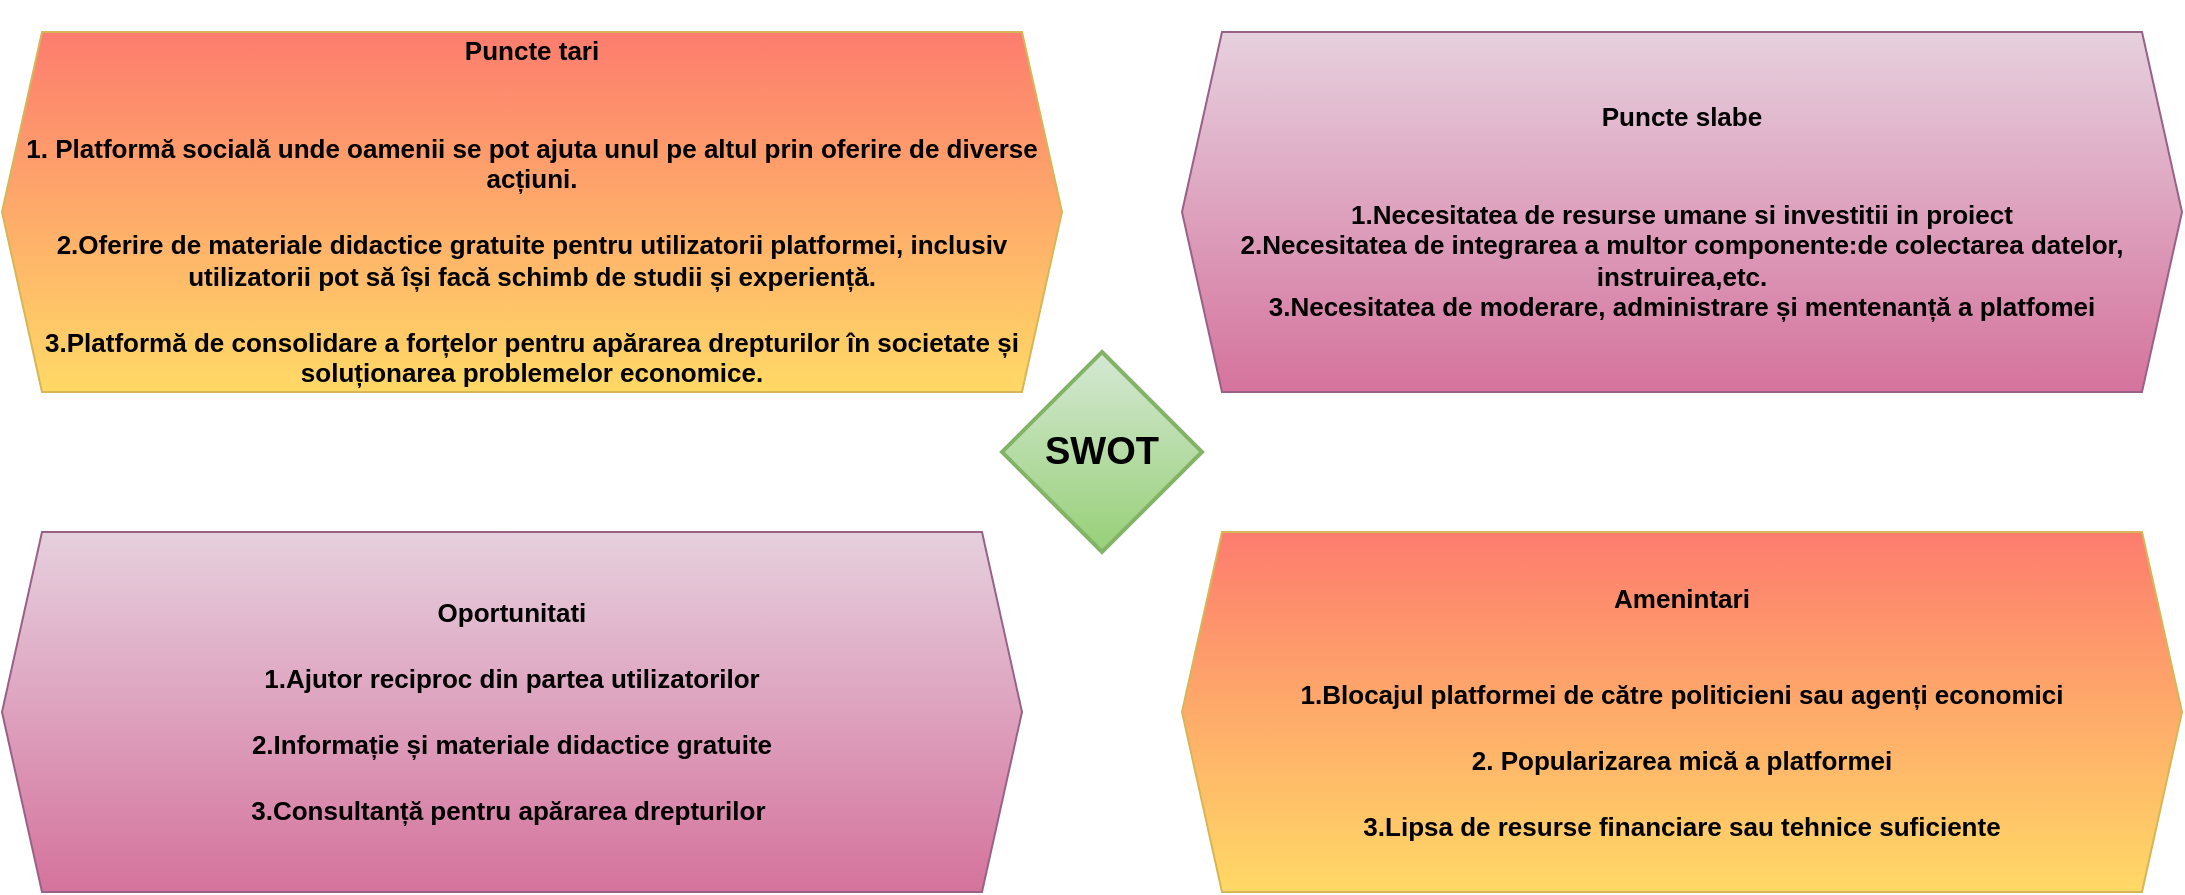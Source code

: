 <mxfile version="13.9.6"><diagram id="8GpQqIjaamd0X5QU76gU" name="Page-1"><mxGraphModel dx="1381" dy="764" grid="1" gridSize="10" guides="1" tooltips="1" connect="1" arrows="1" fold="1" page="1" pageScale="1" pageWidth="827" pageHeight="1169" math="0" shadow="0"><root><mxCell id="0"/><mxCell id="1" parent="0"/><mxCell id="d5UWGx3acufmXxNcTbuL-1" value="&lt;h2&gt;&lt;font style=&quot;font-size: 19px&quot;&gt;SWOT&lt;/font&gt;&lt;/h2&gt;" style="strokeWidth=2;html=1;shape=mxgraph.flowchart.decision;whiteSpace=wrap;fillColor=#d5e8d4;strokeColor=#82b366;gradientColor=#97d077;" parent="1" vertex="1"><mxGeometry x="510" y="320" width="100" height="100" as="geometry"/></mxCell><mxCell id="d5UWGx3acufmXxNcTbuL-3" value="&lt;h4 style=&quot;font-size: 13px&quot;&gt;Puncte tari&lt;/h4&gt;&lt;h4 style=&quot;font-size: 13px&quot;&gt;&lt;br&gt;1. Platformă socială unde oamenii se pot ajuta unul pe altul prin oferire de diverse acțiuni.&lt;/h4&gt;&lt;h4 style=&quot;font-size: 13px&quot;&gt;2.Oferire de materiale didactice gratuite pentru utilizatorii platformei, inclusiv utilizatorii pot să își facă schimb de studii și experiență.&lt;/h4&gt;&lt;h4 style=&quot;font-size: 13px&quot;&gt;3.Platformă de consolidare a forțelor pentru apărarea drepturilor în societate și soluționarea problemelor economice.&lt;/h4&gt;" style="shape=hexagon;perimeter=hexagonPerimeter2;whiteSpace=wrap;html=1;fixedSize=1;gradientColor=#ffd966;strokeColor=#d6b656;fillColor=#FD7C6E;" parent="1" vertex="1"><mxGeometry x="10" y="160" width="530" height="180" as="geometry"/></mxCell><mxCell id="d5UWGx3acufmXxNcTbuL-4" value="&lt;h4 style=&quot;font-size: 13px&quot;&gt;&lt;font style=&quot;font-size: 13px&quot;&gt;Puncte slabe&lt;/font&gt;&lt;/h4&gt;&lt;h4 style=&quot;font-size: 13px&quot;&gt;&lt;font style=&quot;font-size: 13px&quot;&gt;&lt;br&gt;1.Necesitatea de resurse umane si investitii in proiect&lt;br&gt;2.Necesitatea de integrarea a multor componente:de colectarea datelor, instruirea,etc.&lt;br&gt;3.Necesitatea de moderare, administrare și mentenanță a platfomei&lt;/font&gt;&lt;/h4&gt;" style="shape=hexagon;perimeter=hexagonPerimeter2;whiteSpace=wrap;html=1;fixedSize=1;gradientColor=#d5739d;fillColor=#e6d0de;strokeColor=#996185;" parent="1" vertex="1"><mxGeometry x="600" y="160" width="500" height="180" as="geometry"/></mxCell><mxCell id="d5UWGx3acufmXxNcTbuL-6" value="&lt;h4 style=&quot;font-size: 13px&quot;&gt;Oportunitati&lt;br&gt;&lt;/h4&gt;&lt;h4 style=&quot;font-size: 13px&quot;&gt;1.Ajutor reciproc din partea utilizatorilor&lt;/h4&gt;&lt;h4 style=&quot;font-size: 13px&quot;&gt;2.Informație și materiale didactice gratuite&lt;/h4&gt;&lt;h4 style=&quot;font-size: 13px&quot;&gt;3.Consultanță pentru apărarea drepturilor&amp;nbsp;&lt;/h4&gt;" style="shape=hexagon;perimeter=hexagonPerimeter2;whiteSpace=wrap;html=1;fixedSize=1;gradientColor=#d5739d;fillColor=#e6d0de;strokeColor=#996185;" parent="1" vertex="1"><mxGeometry x="10" y="410" width="510" height="180" as="geometry"/></mxCell><mxCell id="d5UWGx3acufmXxNcTbuL-7" value="&lt;h4 style=&quot;font-size: 13px&quot;&gt;Amenintari&lt;/h4&gt;&lt;h4 style=&quot;font-size: 13px&quot;&gt;&lt;br&gt;1.Blocajul platformei de către politicieni sau agenți economici&lt;/h4&gt;&lt;h4 style=&quot;font-size: 13px&quot;&gt;2. Popularizarea mică a platformei&lt;/h4&gt;&lt;h4 style=&quot;font-size: 13px&quot;&gt;3.Lipsa de resurse financiare sau tehnice suficiente&lt;/h4&gt;" style="shape=hexagon;perimeter=hexagonPerimeter2;whiteSpace=wrap;html=1;fixedSize=1;gradientColor=#ffd966;strokeColor=#d6b656;fillColor=#FD7C6E;" parent="1" vertex="1"><mxGeometry x="600" y="410" width="500" height="180" as="geometry"/></mxCell></root></mxGraphModel></diagram></mxfile>